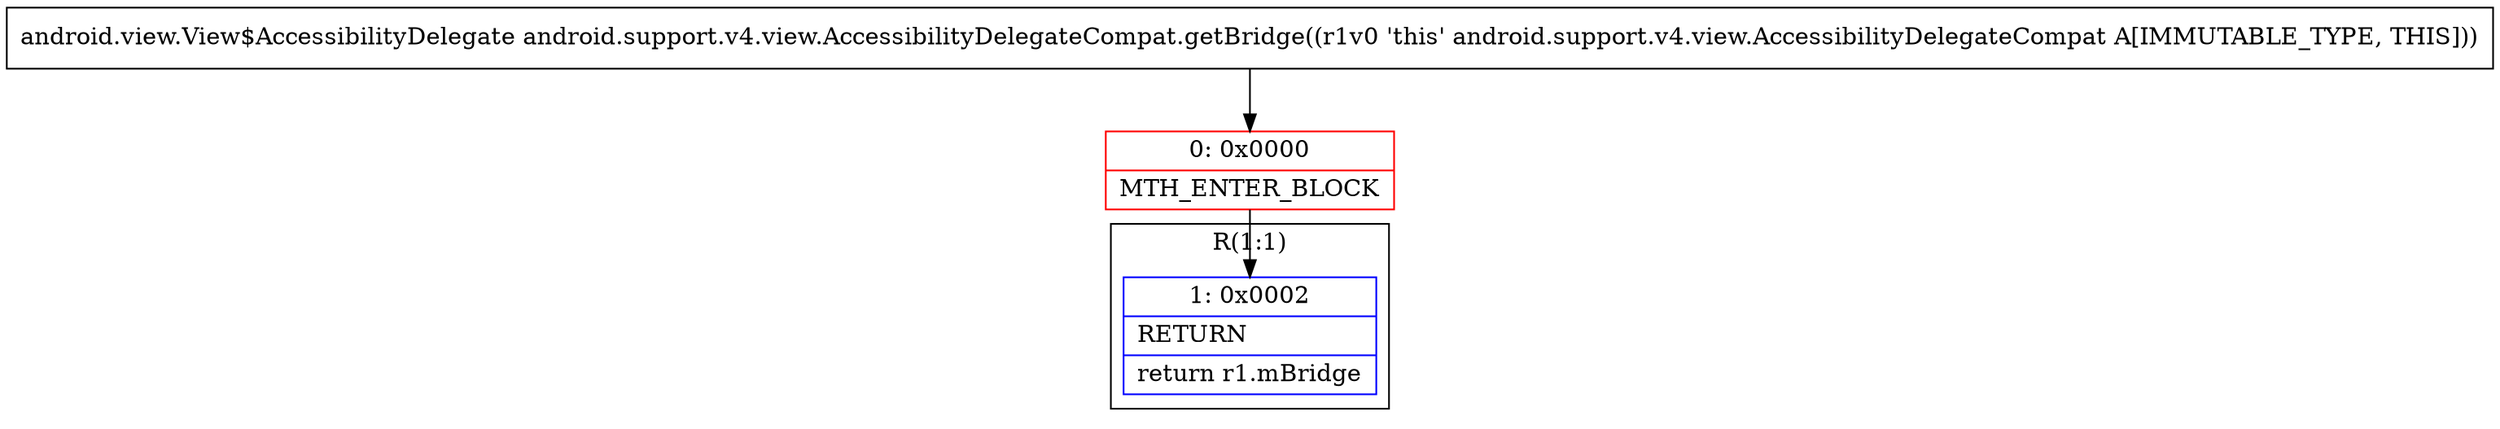 digraph "CFG forandroid.support.v4.view.AccessibilityDelegateCompat.getBridge()Landroid\/view\/View$AccessibilityDelegate;" {
subgraph cluster_Region_203018567 {
label = "R(1:1)";
node [shape=record,color=blue];
Node_1 [shape=record,label="{1\:\ 0x0002|RETURN\l|return r1.mBridge\l}"];
}
Node_0 [shape=record,color=red,label="{0\:\ 0x0000|MTH_ENTER_BLOCK\l}"];
MethodNode[shape=record,label="{android.view.View$AccessibilityDelegate android.support.v4.view.AccessibilityDelegateCompat.getBridge((r1v0 'this' android.support.v4.view.AccessibilityDelegateCompat A[IMMUTABLE_TYPE, THIS])) }"];
MethodNode -> Node_0;
Node_0 -> Node_1;
}

